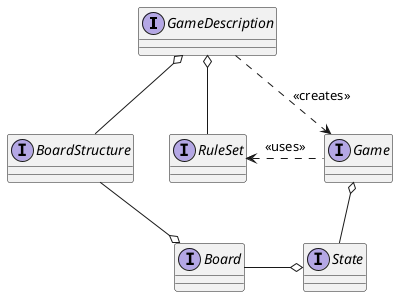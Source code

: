 @startuml domain analysis
interface GameDescription
interface RuleSet
interface BoardStructure
interface Game
interface State
interface Board

Game .left.> RuleSet: <<uses>>
GameDescription o-- RuleSet
GameDescription o-- BoardStructure
GameDescription ..> Game: <<creates>>
Game o-right- State
Board -right-o State
Board o-up- BoardStructure
@enduml